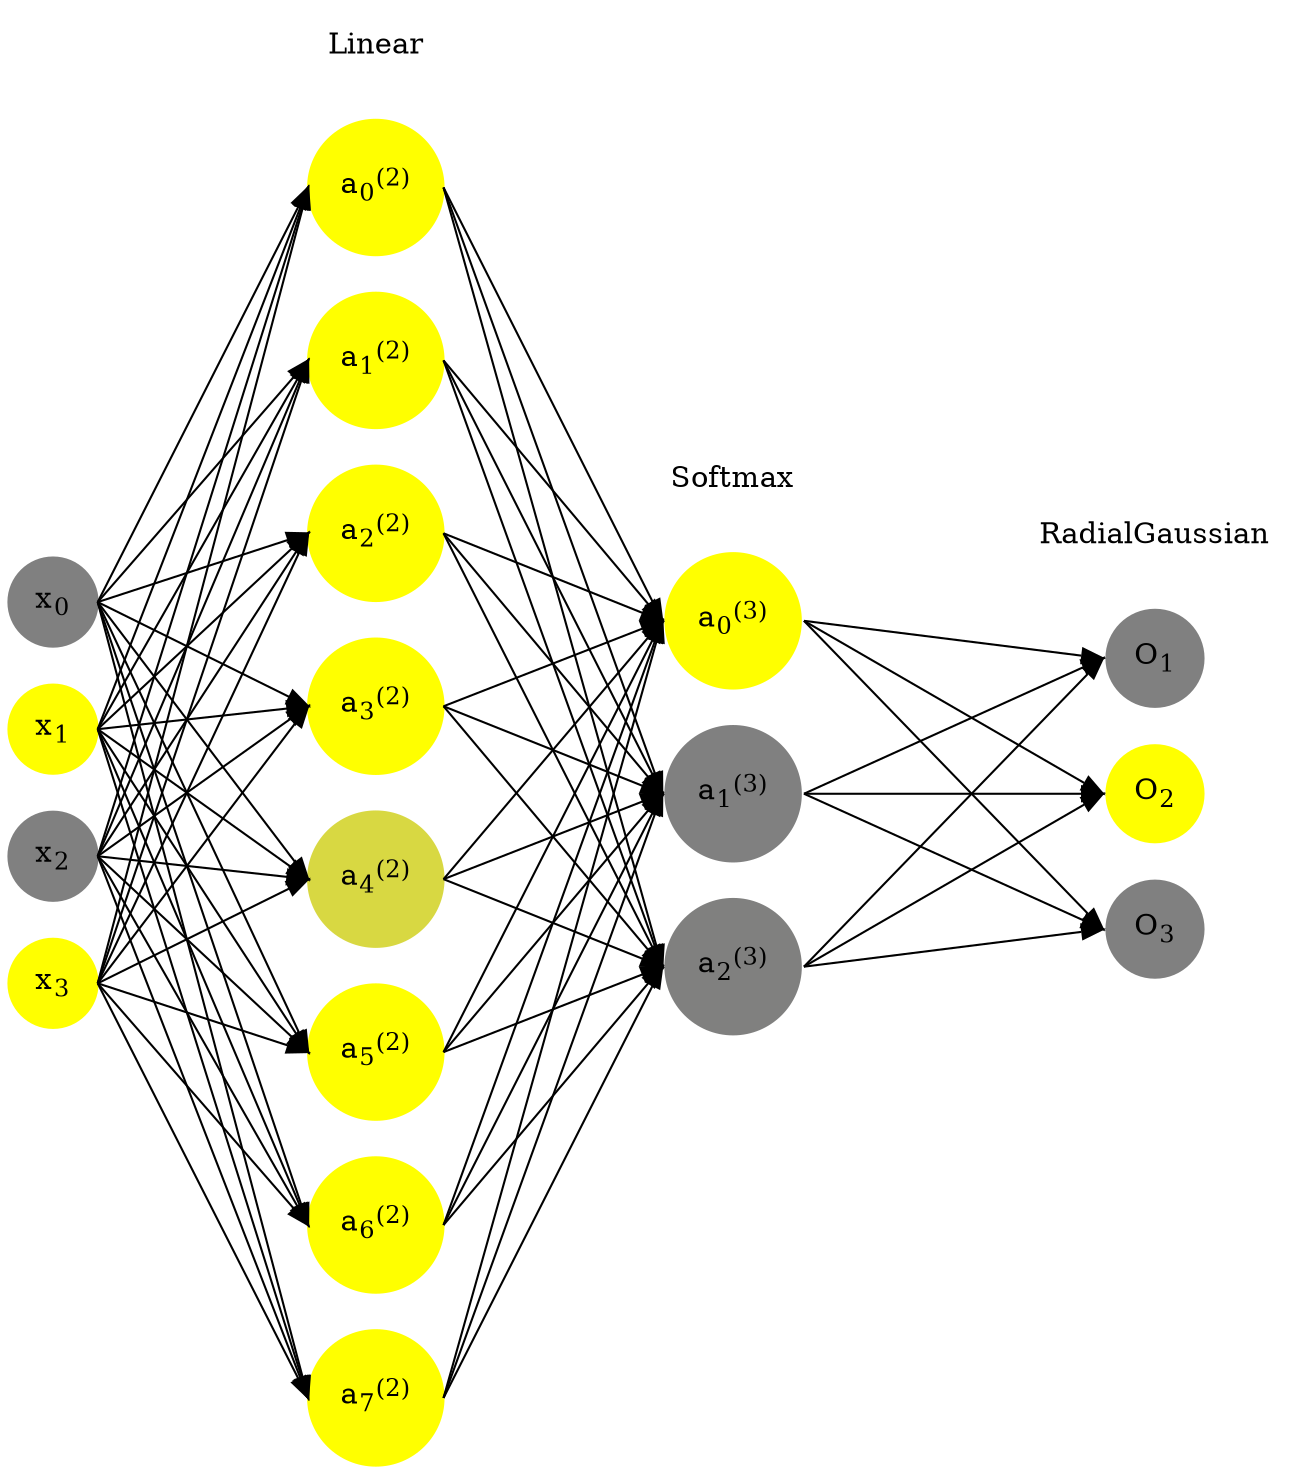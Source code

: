 digraph G {
	rankdir = LR;
	splines=false;
	edge[style=invis];
	ranksep= 1.4;
	{
	node [shape=circle, color="0.1667, 0.0, 0.5", style=filled, fillcolor="0.1667, 0.0, 0.5"];
	x0 [label=<x<sub>0</sub>>];
	}
	{
	node [shape=circle, color="0.1667, 1.0, 1.0", style=filled, fillcolor="0.1667, 1.0, 1.0"];
	x1 [label=<x<sub>1</sub>>];
	}
	{
	node [shape=circle, color="0.1667, 0.0, 0.5", style=filled, fillcolor="0.1667, 0.0, 0.5"];
	x2 [label=<x<sub>2</sub>>];
	}
	{
	node [shape=circle, color="0.1667, 1.0, 1.0", style=filled, fillcolor="0.1667, 1.0, 1.0"];
	x3 [label=<x<sub>3</sub>>];
	}
	{
	node [shape=circle, color="0.1667, 3.702931, 2.351466", style=filled, fillcolor="0.1667, 3.702931, 2.351466"];
	a02 [label=<a<sub>0</sub><sup>(2)</sup>>];
	}
	{
	node [shape=circle, color="0.1667, 4.547244, 2.773622", style=filled, fillcolor="0.1667, 4.547244, 2.773622"];
	a12 [label=<a<sub>1</sub><sup>(2)</sup>>];
	}
	{
	node [shape=circle, color="0.1667, 1.924693, 1.462347", style=filled, fillcolor="0.1667, 1.924693, 1.462347"];
	a22 [label=<a<sub>2</sub><sup>(2)</sup>>];
	}
	{
	node [shape=circle, color="0.1667, 6.201421, 3.600711", style=filled, fillcolor="0.1667, 6.201421, 3.600711"];
	a32 [label=<a<sub>3</sub><sup>(2)</sup>>];
	}
	{
	node [shape=circle, color="0.1667, 0.693881, 0.846941", style=filled, fillcolor="0.1667, 0.693881, 0.846941"];
	a42 [label=<a<sub>4</sub><sup>(2)</sup>>];
	}
	{
	node [shape=circle, color="0.1667, 5.838807, 3.419403", style=filled, fillcolor="0.1667, 5.838807, 3.419403"];
	a52 [label=<a<sub>5</sub><sup>(2)</sup>>];
	}
	{
	node [shape=circle, color="0.1667, 4.622266, 2.811133", style=filled, fillcolor="0.1667, 4.622266, 2.811133"];
	a62 [label=<a<sub>6</sub><sup>(2)</sup>>];
	}
	{
	node [shape=circle, color="0.1667, 3.174750, 2.087375", style=filled, fillcolor="0.1667, 3.174750, 2.087375"];
	a72 [label=<a<sub>7</sub><sup>(2)</sup>>];
	}
	{
	node [shape=circle, color="0.1667, 0.999894, 0.999947", style=filled, fillcolor="0.1667, 0.999894, 0.999947"];
	a03 [label=<a<sub>0</sub><sup>(3)</sup>>];
	}
	{
	node [shape=circle, color="0.1667, 0.000000, 0.500000", style=filled, fillcolor="0.1667, 0.000000, 0.500000"];
	a13 [label=<a<sub>1</sub><sup>(3)</sup>>];
	}
	{
	node [shape=circle, color="0.1667, 0.000106, 0.500053", style=filled, fillcolor="0.1667, 0.000106, 0.500053"];
	a23 [label=<a<sub>2</sub><sup>(3)</sup>>];
	}
	{
	node [shape=circle, color="0.1667, 0.0, 0.5", style=filled, fillcolor="0.1667, 0.0, 0.5"];
	O1 [label=<O<sub>1</sub>>];
	}
	{
	node [shape=circle, color="0.1667, 1.0, 1.0", style=filled, fillcolor="0.1667, 1.0, 1.0"];
	O2 [label=<O<sub>2</sub>>];
	}
	{
	node [shape=circle, color="0.1667, 0.0, 0.5", style=filled, fillcolor="0.1667, 0.0, 0.5"];
	O3 [label=<O<sub>3</sub>>];
	}
	{
	rank=same;
	x0->x1->x2->x3;
	}
	{
	rank=same;
	a02->a12->a22->a32->a42->a52->a62->a72;
	}
	{
	rank=same;
	a03->a13->a23;
	}
	{
	rank=same;
	O1->O2->O3;
	}
	l1 [shape=plaintext,label="Linear"];
	l1->a02;
	{rank=same; l1;a02};
	l2 [shape=plaintext,label="Softmax"];
	l2->a03;
	{rank=same; l2;a03};
	l3 [shape=plaintext,label="RadialGaussian"];
	l3->O1;
	{rank=same; l3;O1};
edge[style=solid, tailport=e, headport=w];
	{x0;x1;x2;x3} -> {a02;a12;a22;a32;a42;a52;a62;a72};
	{a02;a12;a22;a32;a42;a52;a62;a72} -> {a03;a13;a23};
	{a03;a13;a23} -> {O1,O2,O3};
}